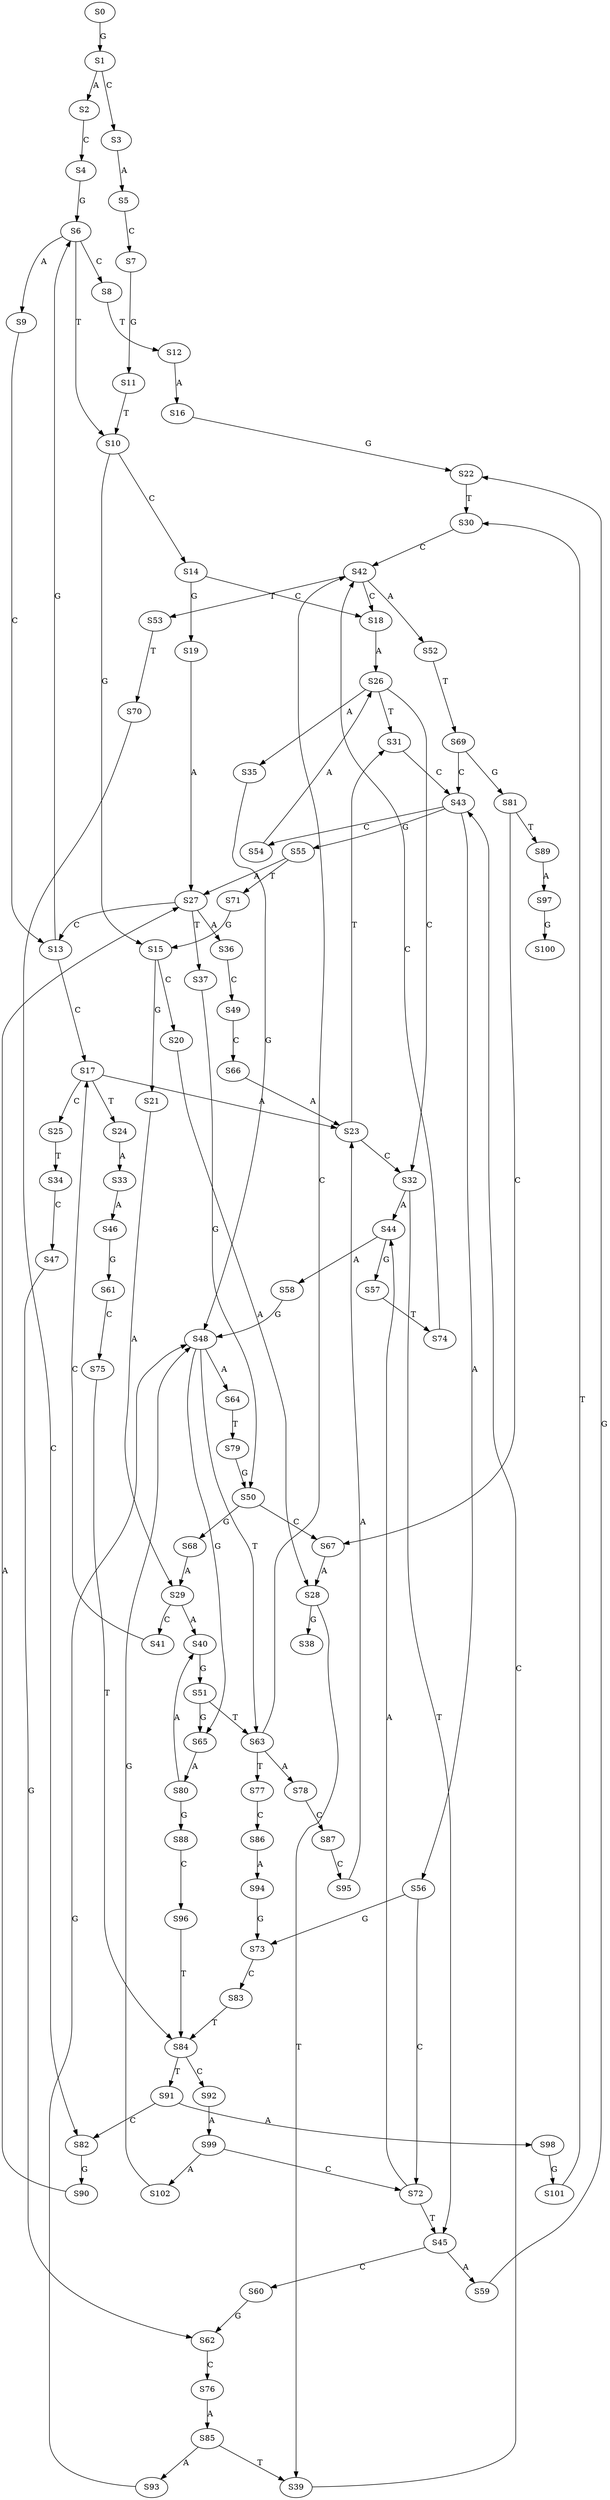 strict digraph  {
	S0 -> S1 [ label = G ];
	S1 -> S2 [ label = A ];
	S1 -> S3 [ label = C ];
	S2 -> S4 [ label = C ];
	S3 -> S5 [ label = A ];
	S4 -> S6 [ label = G ];
	S5 -> S7 [ label = C ];
	S6 -> S8 [ label = C ];
	S6 -> S9 [ label = A ];
	S6 -> S10 [ label = T ];
	S7 -> S11 [ label = G ];
	S8 -> S12 [ label = T ];
	S9 -> S13 [ label = C ];
	S10 -> S14 [ label = C ];
	S10 -> S15 [ label = G ];
	S11 -> S10 [ label = T ];
	S12 -> S16 [ label = A ];
	S13 -> S6 [ label = G ];
	S13 -> S17 [ label = C ];
	S14 -> S18 [ label = C ];
	S14 -> S19 [ label = G ];
	S15 -> S20 [ label = C ];
	S15 -> S21 [ label = G ];
	S16 -> S22 [ label = G ];
	S17 -> S23 [ label = A ];
	S17 -> S24 [ label = T ];
	S17 -> S25 [ label = C ];
	S18 -> S26 [ label = A ];
	S19 -> S27 [ label = A ];
	S20 -> S28 [ label = A ];
	S21 -> S29 [ label = A ];
	S22 -> S30 [ label = T ];
	S23 -> S31 [ label = T ];
	S23 -> S32 [ label = C ];
	S24 -> S33 [ label = A ];
	S25 -> S34 [ label = T ];
	S26 -> S35 [ label = A ];
	S26 -> S32 [ label = C ];
	S26 -> S31 [ label = T ];
	S27 -> S36 [ label = A ];
	S27 -> S37 [ label = T ];
	S27 -> S13 [ label = C ];
	S28 -> S38 [ label = G ];
	S28 -> S39 [ label = T ];
	S29 -> S40 [ label = A ];
	S29 -> S41 [ label = C ];
	S30 -> S42 [ label = C ];
	S31 -> S43 [ label = C ];
	S32 -> S44 [ label = A ];
	S32 -> S45 [ label = T ];
	S33 -> S46 [ label = A ];
	S34 -> S47 [ label = C ];
	S35 -> S48 [ label = G ];
	S36 -> S49 [ label = C ];
	S37 -> S50 [ label = G ];
	S39 -> S43 [ label = C ];
	S40 -> S51 [ label = G ];
	S41 -> S17 [ label = C ];
	S42 -> S52 [ label = A ];
	S42 -> S53 [ label = T ];
	S42 -> S18 [ label = C ];
	S43 -> S54 [ label = C ];
	S43 -> S55 [ label = G ];
	S43 -> S56 [ label = A ];
	S44 -> S57 [ label = G ];
	S44 -> S58 [ label = A ];
	S45 -> S59 [ label = A ];
	S45 -> S60 [ label = C ];
	S46 -> S61 [ label = G ];
	S47 -> S62 [ label = G ];
	S48 -> S63 [ label = T ];
	S48 -> S64 [ label = A ];
	S48 -> S65 [ label = G ];
	S49 -> S66 [ label = C ];
	S50 -> S67 [ label = C ];
	S50 -> S68 [ label = G ];
	S51 -> S63 [ label = T ];
	S51 -> S65 [ label = G ];
	S52 -> S69 [ label = T ];
	S53 -> S70 [ label = T ];
	S54 -> S26 [ label = A ];
	S55 -> S27 [ label = A ];
	S55 -> S71 [ label = T ];
	S56 -> S72 [ label = C ];
	S56 -> S73 [ label = G ];
	S57 -> S74 [ label = T ];
	S58 -> S48 [ label = G ];
	S59 -> S22 [ label = G ];
	S60 -> S62 [ label = G ];
	S61 -> S75 [ label = C ];
	S62 -> S76 [ label = C ];
	S63 -> S77 [ label = T ];
	S63 -> S78 [ label = A ];
	S63 -> S42 [ label = C ];
	S64 -> S79 [ label = T ];
	S65 -> S80 [ label = A ];
	S66 -> S23 [ label = A ];
	S67 -> S28 [ label = A ];
	S68 -> S29 [ label = A ];
	S69 -> S81 [ label = G ];
	S69 -> S43 [ label = C ];
	S70 -> S82 [ label = C ];
	S71 -> S15 [ label = G ];
	S72 -> S45 [ label = T ];
	S72 -> S44 [ label = A ];
	S73 -> S83 [ label = C ];
	S74 -> S42 [ label = C ];
	S75 -> S84 [ label = T ];
	S76 -> S85 [ label = A ];
	S77 -> S86 [ label = C ];
	S78 -> S87 [ label = C ];
	S79 -> S50 [ label = G ];
	S80 -> S40 [ label = A ];
	S80 -> S88 [ label = G ];
	S81 -> S67 [ label = C ];
	S81 -> S89 [ label = T ];
	S82 -> S90 [ label = G ];
	S83 -> S84 [ label = T ];
	S84 -> S91 [ label = T ];
	S84 -> S92 [ label = C ];
	S85 -> S39 [ label = T ];
	S85 -> S93 [ label = A ];
	S86 -> S94 [ label = A ];
	S87 -> S95 [ label = C ];
	S88 -> S96 [ label = C ];
	S89 -> S97 [ label = A ];
	S90 -> S27 [ label = A ];
	S91 -> S98 [ label = A ];
	S91 -> S82 [ label = C ];
	S92 -> S99 [ label = A ];
	S93 -> S48 [ label = G ];
	S94 -> S73 [ label = G ];
	S95 -> S23 [ label = A ];
	S96 -> S84 [ label = T ];
	S97 -> S100 [ label = G ];
	S98 -> S101 [ label = G ];
	S99 -> S102 [ label = A ];
	S99 -> S72 [ label = C ];
	S101 -> S30 [ label = T ];
	S102 -> S48 [ label = G ];
}
